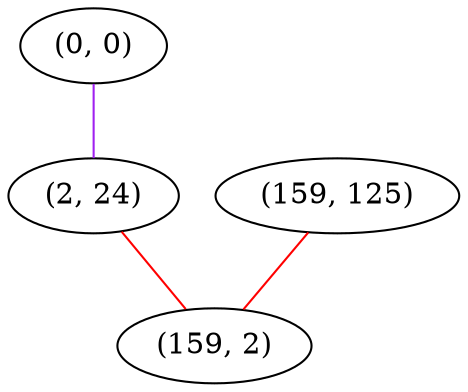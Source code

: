 graph "" {
"(0, 0)";
"(2, 24)";
"(159, 125)";
"(159, 2)";
"(0, 0)" -- "(2, 24)"  [color=purple, key=0, weight=4];
"(2, 24)" -- "(159, 2)"  [color=red, key=0, weight=1];
"(159, 125)" -- "(159, 2)"  [color=red, key=0, weight=1];
}
